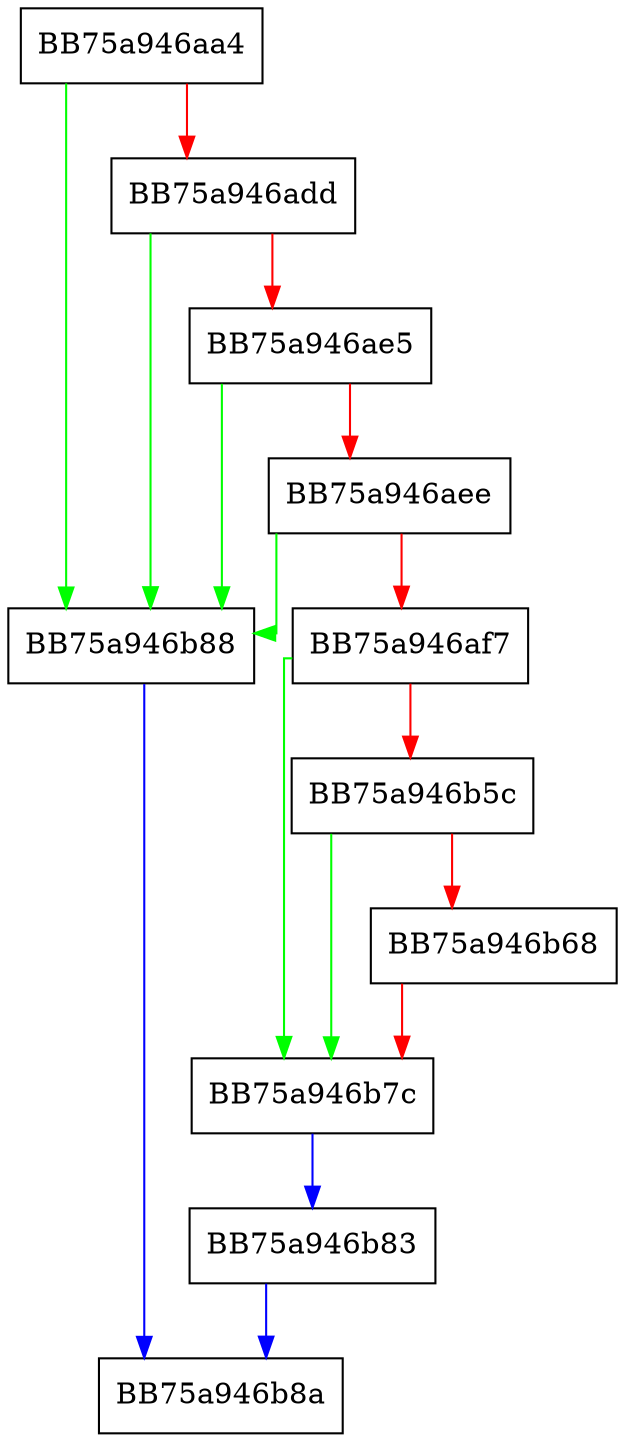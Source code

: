 digraph clone_cfi_models {
  node [shape="box"];
  graph [splines=ortho];
  BB75a946aa4 -> BB75a946b88 [color="green"];
  BB75a946aa4 -> BB75a946add [color="red"];
  BB75a946add -> BB75a946b88 [color="green"];
  BB75a946add -> BB75a946ae5 [color="red"];
  BB75a946ae5 -> BB75a946b88 [color="green"];
  BB75a946ae5 -> BB75a946aee [color="red"];
  BB75a946aee -> BB75a946b88 [color="green"];
  BB75a946aee -> BB75a946af7 [color="red"];
  BB75a946af7 -> BB75a946b7c [color="green"];
  BB75a946af7 -> BB75a946b5c [color="red"];
  BB75a946b5c -> BB75a946b7c [color="green"];
  BB75a946b5c -> BB75a946b68 [color="red"];
  BB75a946b68 -> BB75a946b7c [color="red"];
  BB75a946b7c -> BB75a946b83 [color="blue"];
  BB75a946b83 -> BB75a946b8a [color="blue"];
  BB75a946b88 -> BB75a946b8a [color="blue"];
}